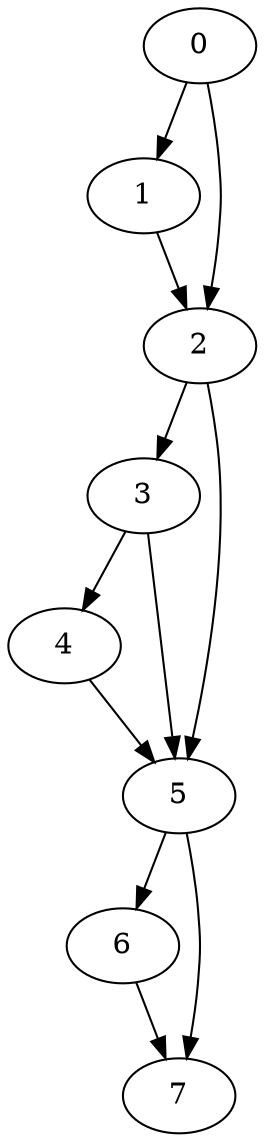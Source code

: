 digraph {
	0
	1
	2
	3
	4
	5
	6
	7
	3 -> 4
	2 -> 5
	3 -> 5
	4 -> 5
	5 -> 6
	5 -> 7
	6 -> 7
	0 -> 1
	1 -> 2
	0 -> 2
	2 -> 3
}
